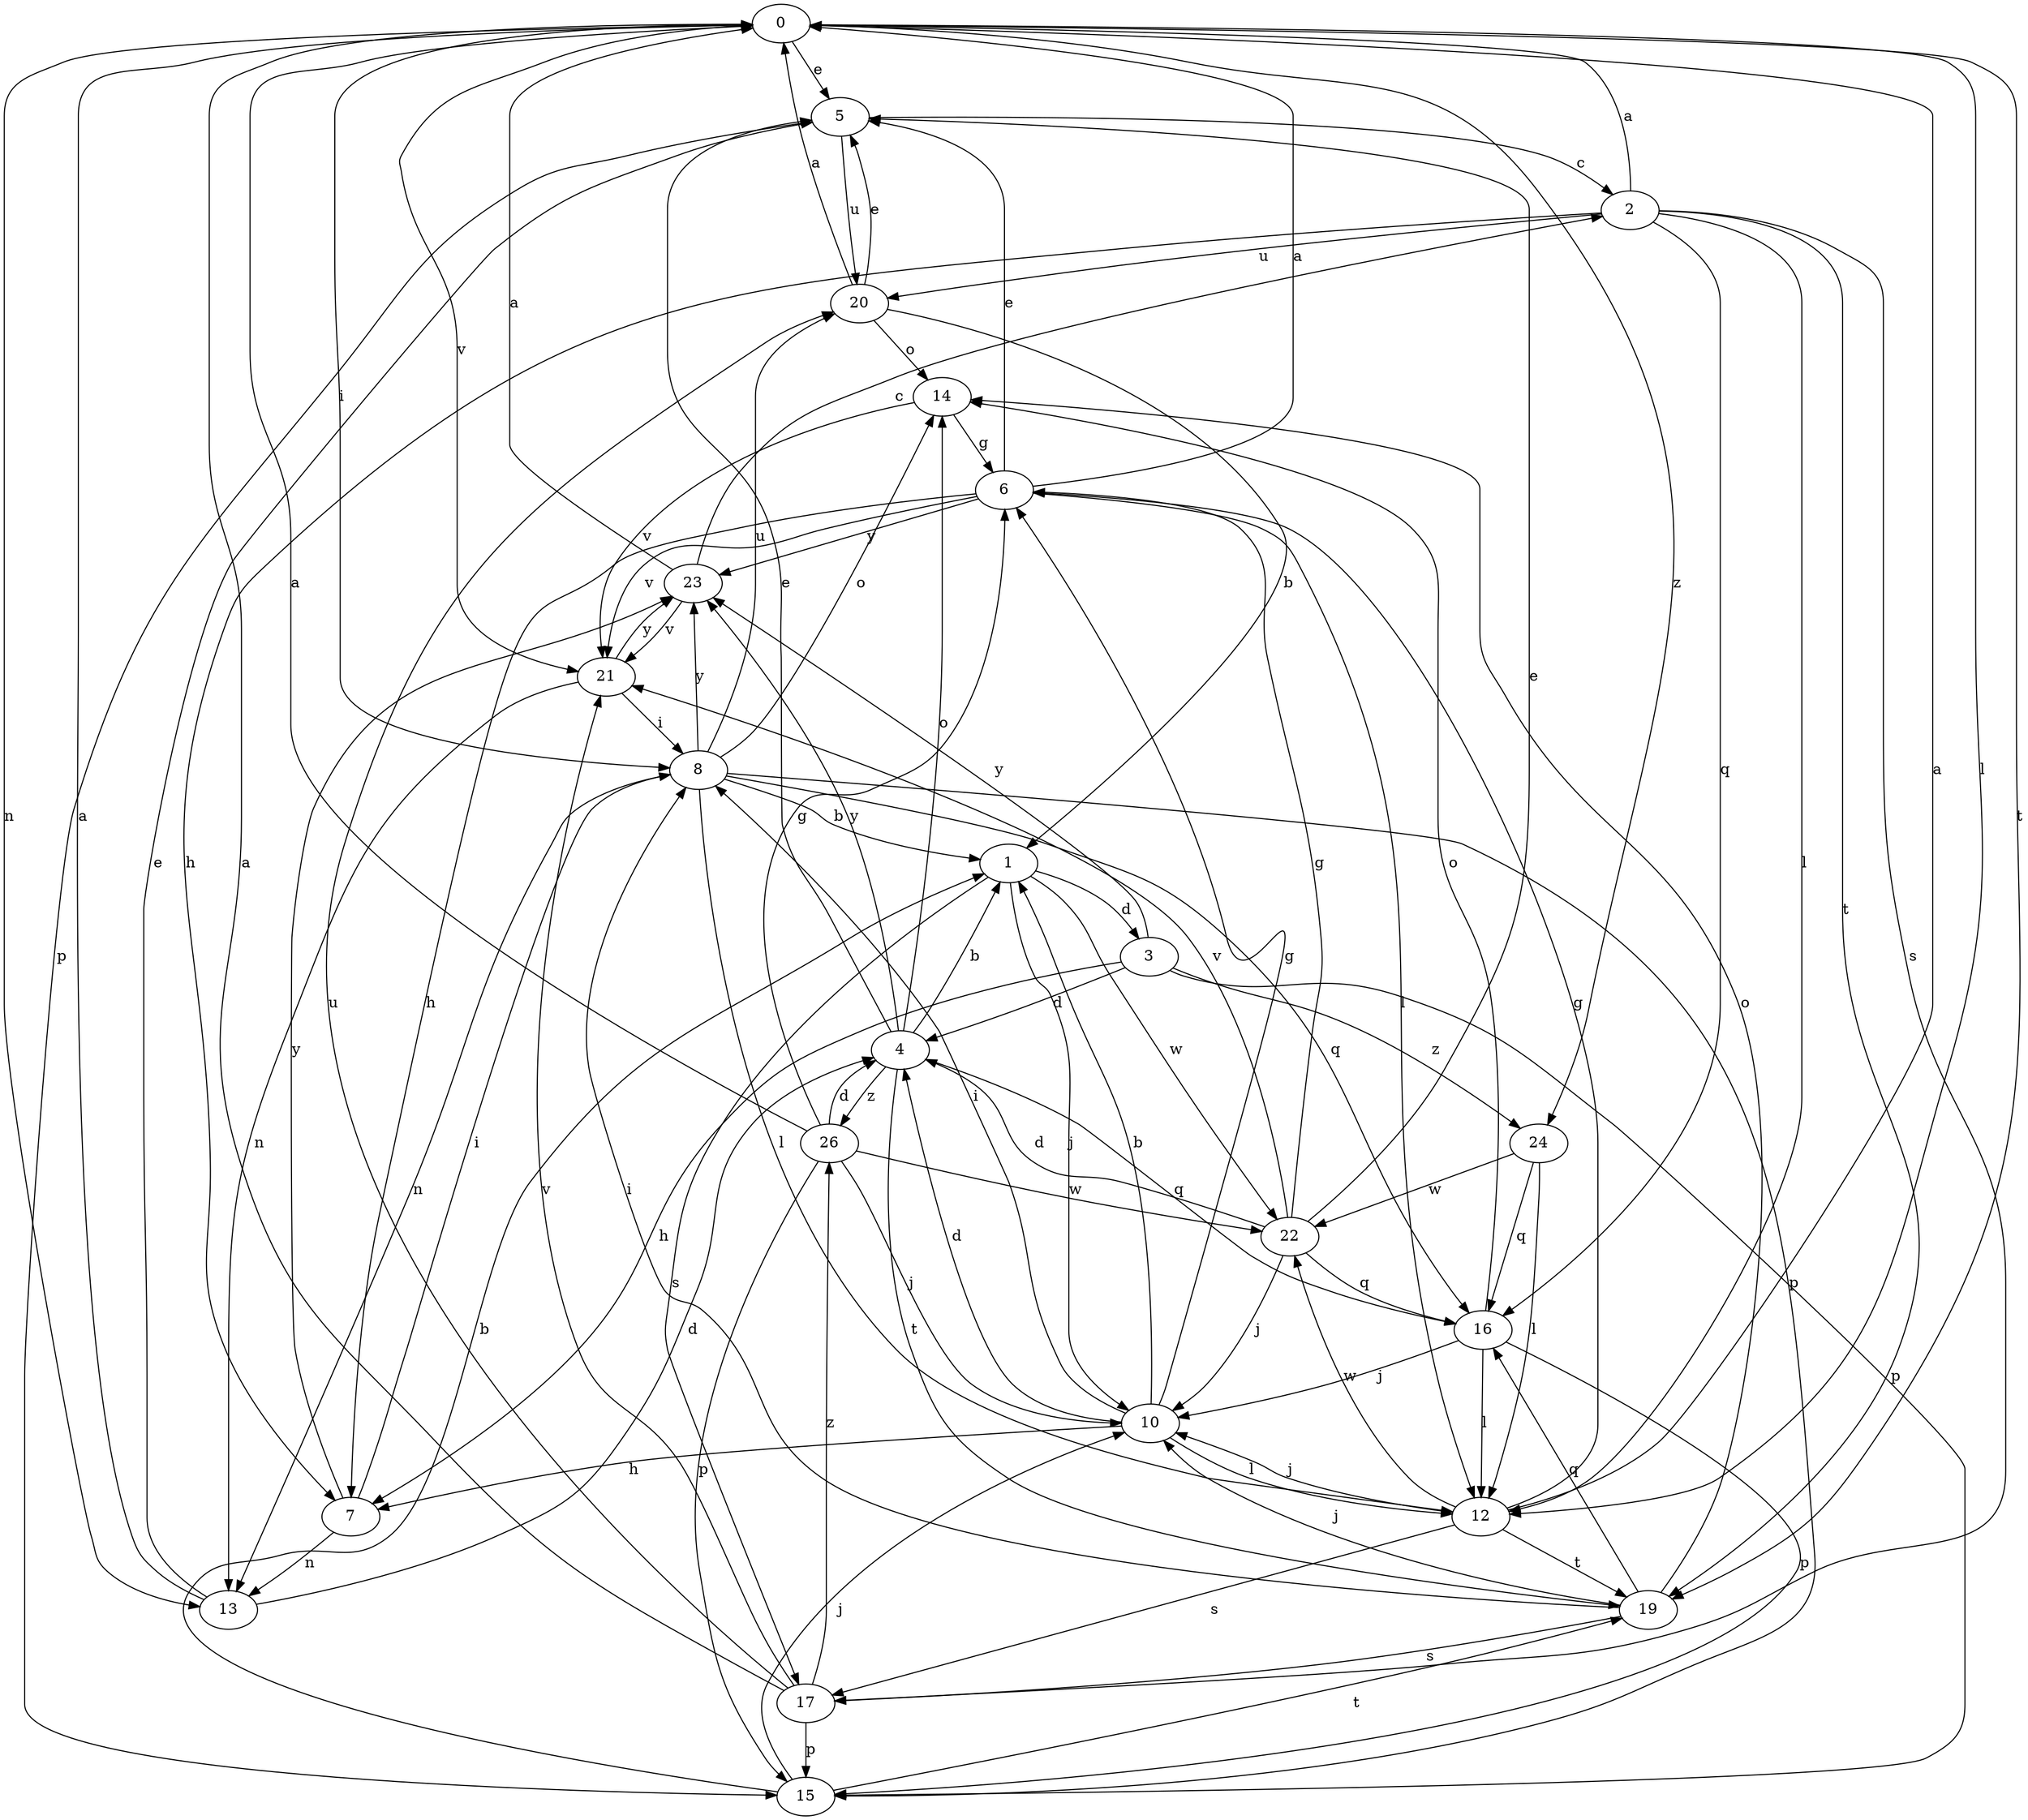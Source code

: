 strict digraph  {
0;
1;
2;
3;
4;
5;
6;
7;
8;
10;
12;
13;
14;
15;
16;
17;
19;
20;
21;
22;
23;
24;
26;
0 -> 5  [label=e];
0 -> 8  [label=i];
0 -> 12  [label=l];
0 -> 13  [label=n];
0 -> 19  [label=t];
0 -> 21  [label=v];
0 -> 24  [label=z];
1 -> 3  [label=d];
1 -> 10  [label=j];
1 -> 17  [label=s];
1 -> 22  [label=w];
2 -> 0  [label=a];
2 -> 7  [label=h];
2 -> 12  [label=l];
2 -> 16  [label=q];
2 -> 17  [label=s];
2 -> 19  [label=t];
2 -> 20  [label=u];
3 -> 4  [label=d];
3 -> 7  [label=h];
3 -> 15  [label=p];
3 -> 23  [label=y];
3 -> 24  [label=z];
4 -> 1  [label=b];
4 -> 5  [label=e];
4 -> 14  [label=o];
4 -> 16  [label=q];
4 -> 19  [label=t];
4 -> 23  [label=y];
4 -> 26  [label=z];
5 -> 2  [label=c];
5 -> 15  [label=p];
5 -> 20  [label=u];
6 -> 0  [label=a];
6 -> 5  [label=e];
6 -> 7  [label=h];
6 -> 12  [label=l];
6 -> 21  [label=v];
6 -> 23  [label=y];
7 -> 8  [label=i];
7 -> 13  [label=n];
7 -> 23  [label=y];
8 -> 1  [label=b];
8 -> 12  [label=l];
8 -> 13  [label=n];
8 -> 14  [label=o];
8 -> 15  [label=p];
8 -> 16  [label=q];
8 -> 20  [label=u];
8 -> 23  [label=y];
10 -> 1  [label=b];
10 -> 4  [label=d];
10 -> 6  [label=g];
10 -> 7  [label=h];
10 -> 8  [label=i];
10 -> 12  [label=l];
12 -> 0  [label=a];
12 -> 6  [label=g];
12 -> 10  [label=j];
12 -> 17  [label=s];
12 -> 19  [label=t];
12 -> 22  [label=w];
13 -> 0  [label=a];
13 -> 4  [label=d];
13 -> 5  [label=e];
14 -> 6  [label=g];
14 -> 21  [label=v];
15 -> 1  [label=b];
15 -> 10  [label=j];
15 -> 19  [label=t];
16 -> 10  [label=j];
16 -> 12  [label=l];
16 -> 14  [label=o];
16 -> 15  [label=p];
17 -> 0  [label=a];
17 -> 15  [label=p];
17 -> 20  [label=u];
17 -> 21  [label=v];
17 -> 26  [label=z];
19 -> 8  [label=i];
19 -> 10  [label=j];
19 -> 14  [label=o];
19 -> 16  [label=q];
19 -> 17  [label=s];
20 -> 0  [label=a];
20 -> 1  [label=b];
20 -> 5  [label=e];
20 -> 14  [label=o];
21 -> 8  [label=i];
21 -> 13  [label=n];
21 -> 23  [label=y];
22 -> 4  [label=d];
22 -> 5  [label=e];
22 -> 6  [label=g];
22 -> 10  [label=j];
22 -> 16  [label=q];
22 -> 21  [label=v];
23 -> 0  [label=a];
23 -> 2  [label=c];
23 -> 21  [label=v];
24 -> 12  [label=l];
24 -> 16  [label=q];
24 -> 22  [label=w];
26 -> 0  [label=a];
26 -> 4  [label=d];
26 -> 6  [label=g];
26 -> 10  [label=j];
26 -> 15  [label=p];
26 -> 22  [label=w];
}
